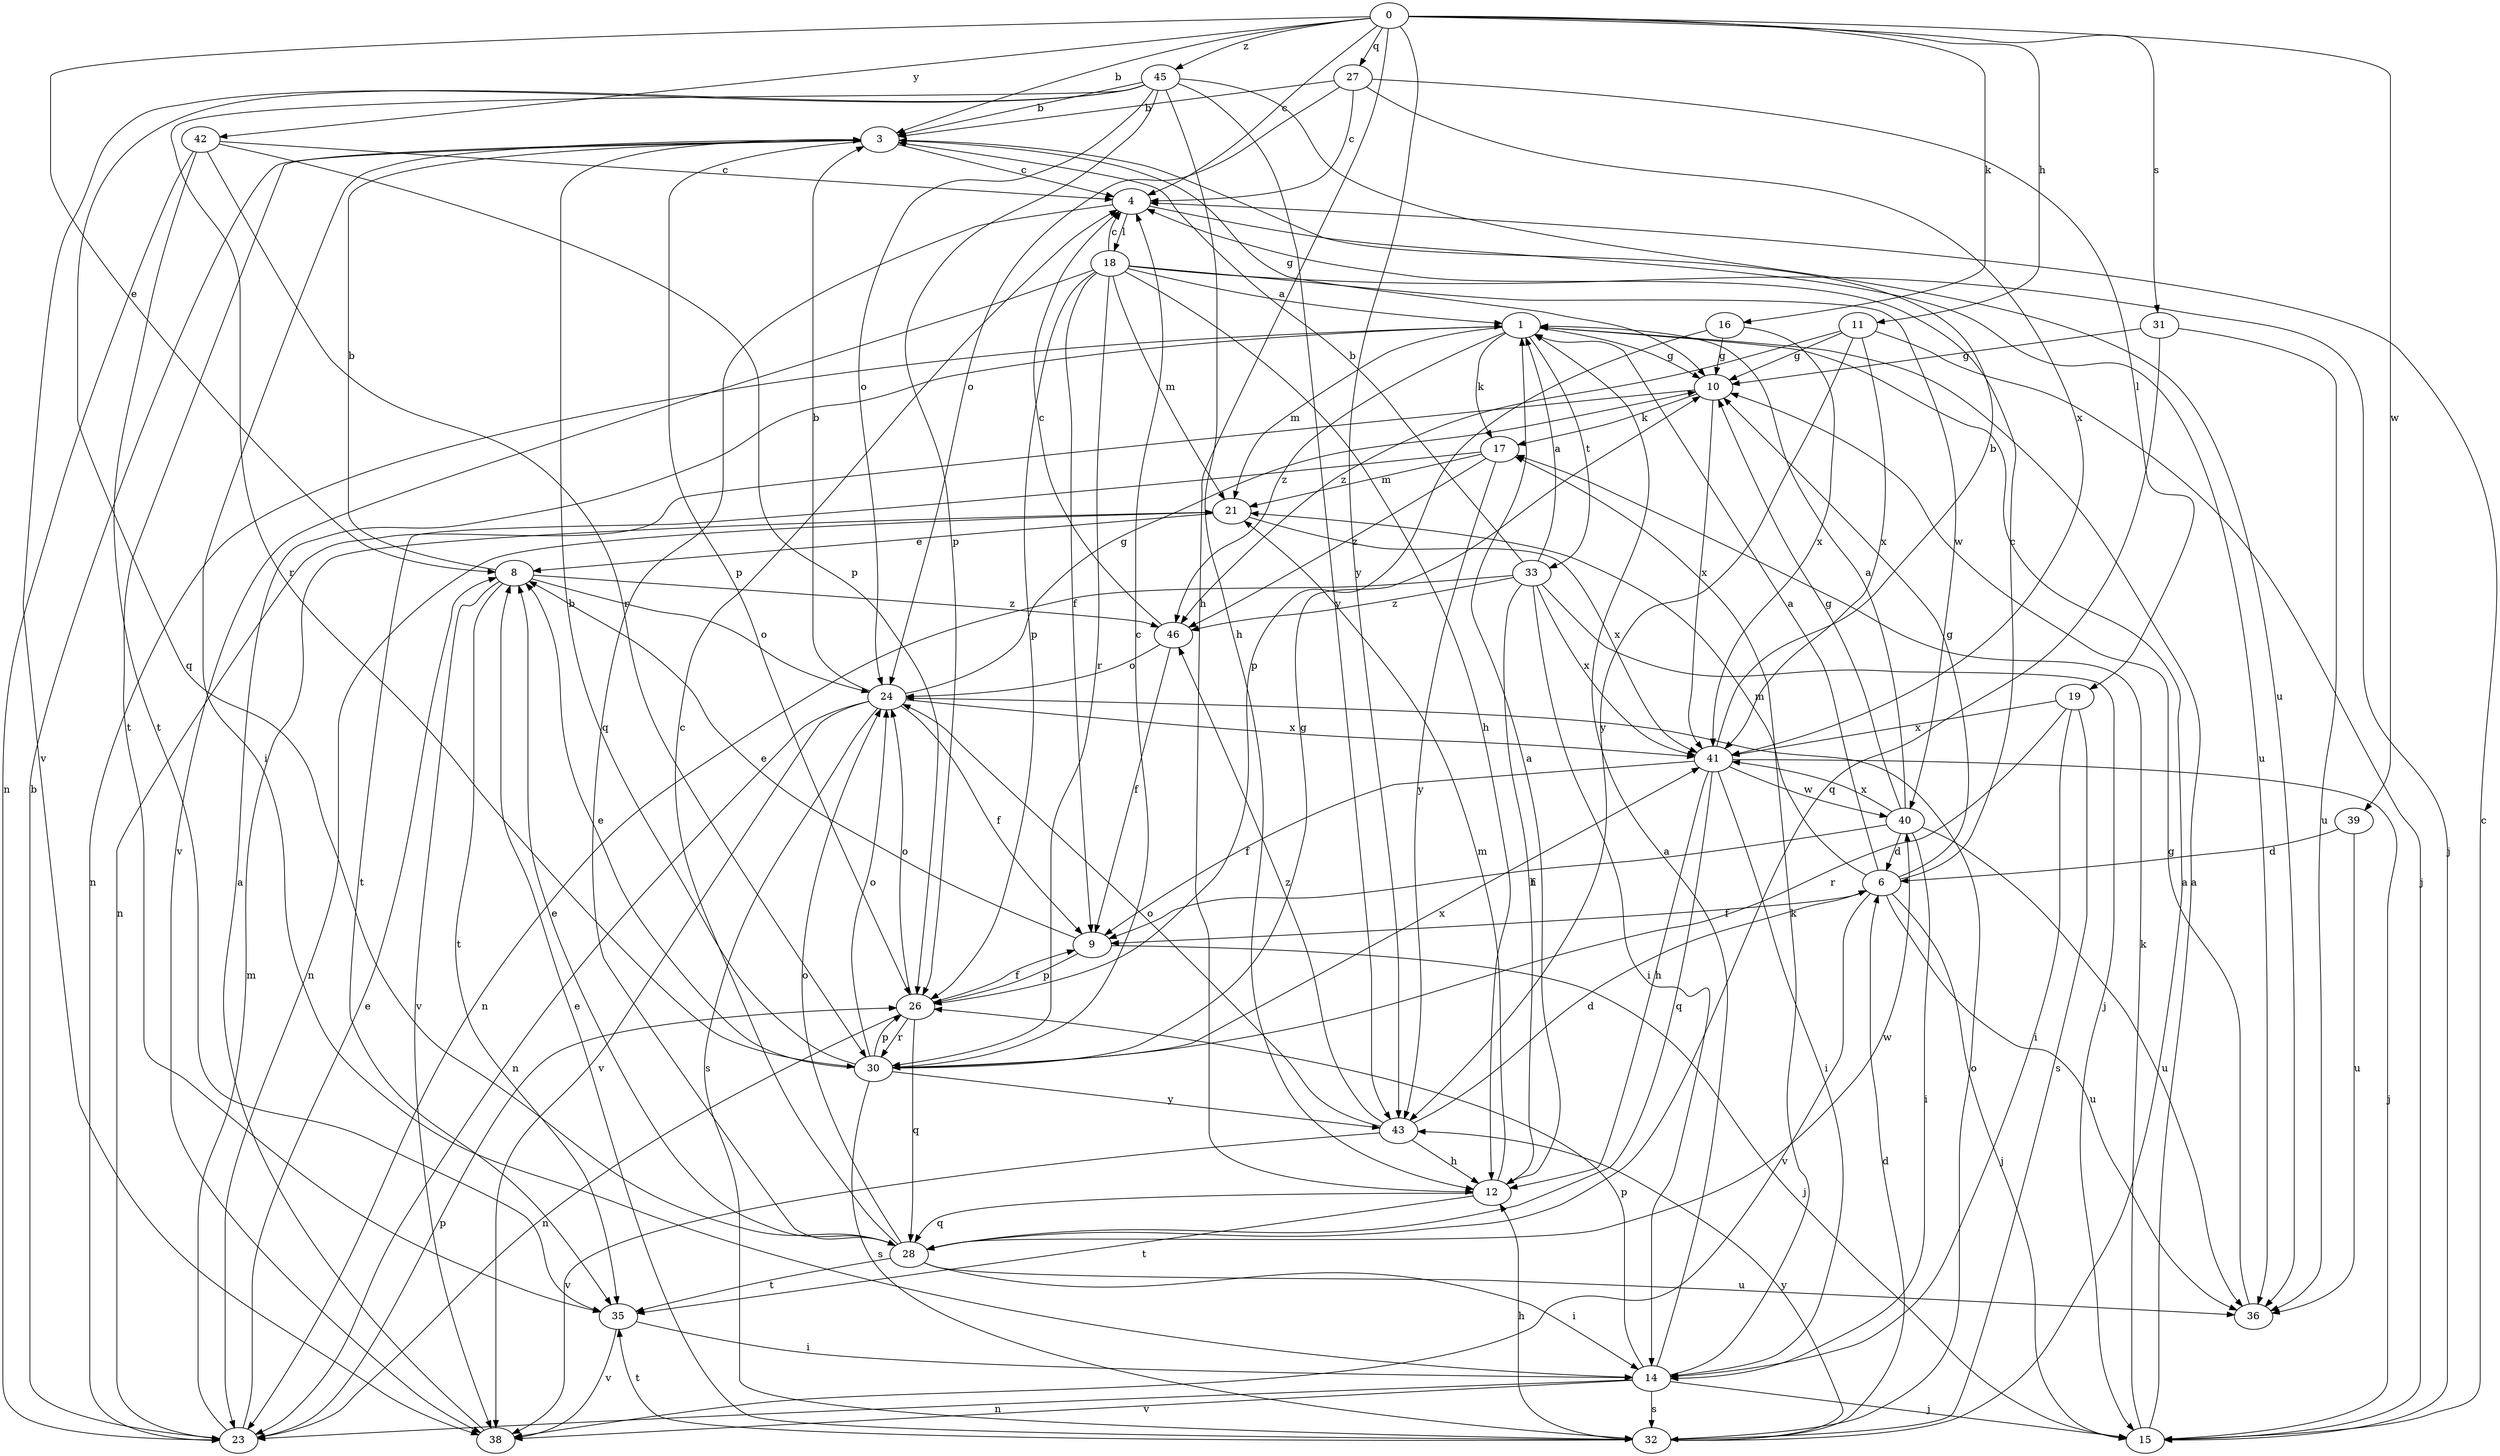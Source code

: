 strict digraph  {
0;
1;
3;
4;
6;
8;
9;
10;
11;
12;
14;
15;
16;
17;
18;
19;
21;
23;
24;
26;
27;
28;
30;
31;
32;
33;
35;
36;
38;
39;
40;
41;
42;
43;
45;
46;
0 -> 3  [label=b];
0 -> 4  [label=c];
0 -> 8  [label=e];
0 -> 11  [label=h];
0 -> 12  [label=h];
0 -> 16  [label=k];
0 -> 27  [label=q];
0 -> 31  [label=s];
0 -> 39  [label=w];
0 -> 42  [label=y];
0 -> 43  [label=y];
0 -> 45  [label=z];
1 -> 10  [label=g];
1 -> 17  [label=k];
1 -> 21  [label=m];
1 -> 23  [label=n];
1 -> 33  [label=t];
1 -> 46  [label=z];
3 -> 4  [label=c];
3 -> 10  [label=g];
3 -> 14  [label=i];
3 -> 26  [label=p];
3 -> 35  [label=t];
4 -> 18  [label=l];
4 -> 28  [label=q];
4 -> 36  [label=u];
6 -> 1  [label=a];
6 -> 4  [label=c];
6 -> 9  [label=f];
6 -> 10  [label=g];
6 -> 15  [label=j];
6 -> 21  [label=m];
6 -> 36  [label=u];
6 -> 38  [label=v];
8 -> 3  [label=b];
8 -> 24  [label=o];
8 -> 35  [label=t];
8 -> 38  [label=v];
8 -> 46  [label=z];
9 -> 8  [label=e];
9 -> 15  [label=j];
9 -> 26  [label=p];
10 -> 17  [label=k];
10 -> 23  [label=n];
10 -> 41  [label=x];
11 -> 10  [label=g];
11 -> 15  [label=j];
11 -> 41  [label=x];
11 -> 43  [label=y];
11 -> 46  [label=z];
12 -> 1  [label=a];
12 -> 21  [label=m];
12 -> 28  [label=q];
12 -> 35  [label=t];
14 -> 1  [label=a];
14 -> 15  [label=j];
14 -> 17  [label=k];
14 -> 23  [label=n];
14 -> 26  [label=p];
14 -> 32  [label=s];
14 -> 38  [label=v];
15 -> 1  [label=a];
15 -> 4  [label=c];
15 -> 17  [label=k];
16 -> 10  [label=g];
16 -> 26  [label=p];
16 -> 41  [label=x];
17 -> 21  [label=m];
17 -> 35  [label=t];
17 -> 43  [label=y];
17 -> 46  [label=z];
18 -> 1  [label=a];
18 -> 4  [label=c];
18 -> 9  [label=f];
18 -> 12  [label=h];
18 -> 15  [label=j];
18 -> 21  [label=m];
18 -> 26  [label=p];
18 -> 30  [label=r];
18 -> 38  [label=v];
18 -> 40  [label=w];
19 -> 14  [label=i];
19 -> 30  [label=r];
19 -> 32  [label=s];
19 -> 41  [label=x];
21 -> 8  [label=e];
21 -> 23  [label=n];
21 -> 41  [label=x];
23 -> 3  [label=b];
23 -> 8  [label=e];
23 -> 21  [label=m];
23 -> 26  [label=p];
24 -> 3  [label=b];
24 -> 9  [label=f];
24 -> 10  [label=g];
24 -> 23  [label=n];
24 -> 32  [label=s];
24 -> 38  [label=v];
24 -> 41  [label=x];
26 -> 9  [label=f];
26 -> 23  [label=n];
26 -> 24  [label=o];
26 -> 28  [label=q];
26 -> 30  [label=r];
27 -> 3  [label=b];
27 -> 4  [label=c];
27 -> 19  [label=l];
27 -> 24  [label=o];
27 -> 41  [label=x];
28 -> 4  [label=c];
28 -> 8  [label=e];
28 -> 14  [label=i];
28 -> 24  [label=o];
28 -> 35  [label=t];
28 -> 36  [label=u];
28 -> 40  [label=w];
30 -> 3  [label=b];
30 -> 4  [label=c];
30 -> 8  [label=e];
30 -> 10  [label=g];
30 -> 24  [label=o];
30 -> 26  [label=p];
30 -> 32  [label=s];
30 -> 41  [label=x];
30 -> 43  [label=y];
31 -> 10  [label=g];
31 -> 28  [label=q];
31 -> 36  [label=u];
32 -> 1  [label=a];
32 -> 6  [label=d];
32 -> 8  [label=e];
32 -> 12  [label=h];
32 -> 24  [label=o];
32 -> 35  [label=t];
32 -> 43  [label=y];
33 -> 1  [label=a];
33 -> 3  [label=b];
33 -> 12  [label=h];
33 -> 14  [label=i];
33 -> 15  [label=j];
33 -> 23  [label=n];
33 -> 41  [label=x];
33 -> 46  [label=z];
35 -> 14  [label=i];
35 -> 38  [label=v];
36 -> 10  [label=g];
38 -> 1  [label=a];
39 -> 6  [label=d];
39 -> 36  [label=u];
40 -> 1  [label=a];
40 -> 6  [label=d];
40 -> 9  [label=f];
40 -> 10  [label=g];
40 -> 14  [label=i];
40 -> 36  [label=u];
40 -> 41  [label=x];
41 -> 3  [label=b];
41 -> 9  [label=f];
41 -> 12  [label=h];
41 -> 14  [label=i];
41 -> 15  [label=j];
41 -> 28  [label=q];
41 -> 40  [label=w];
42 -> 4  [label=c];
42 -> 23  [label=n];
42 -> 26  [label=p];
42 -> 30  [label=r];
42 -> 35  [label=t];
43 -> 6  [label=d];
43 -> 12  [label=h];
43 -> 24  [label=o];
43 -> 38  [label=v];
43 -> 46  [label=z];
45 -> 3  [label=b];
45 -> 12  [label=h];
45 -> 24  [label=o];
45 -> 26  [label=p];
45 -> 28  [label=q];
45 -> 30  [label=r];
45 -> 36  [label=u];
45 -> 38  [label=v];
45 -> 43  [label=y];
46 -> 4  [label=c];
46 -> 9  [label=f];
46 -> 24  [label=o];
}
